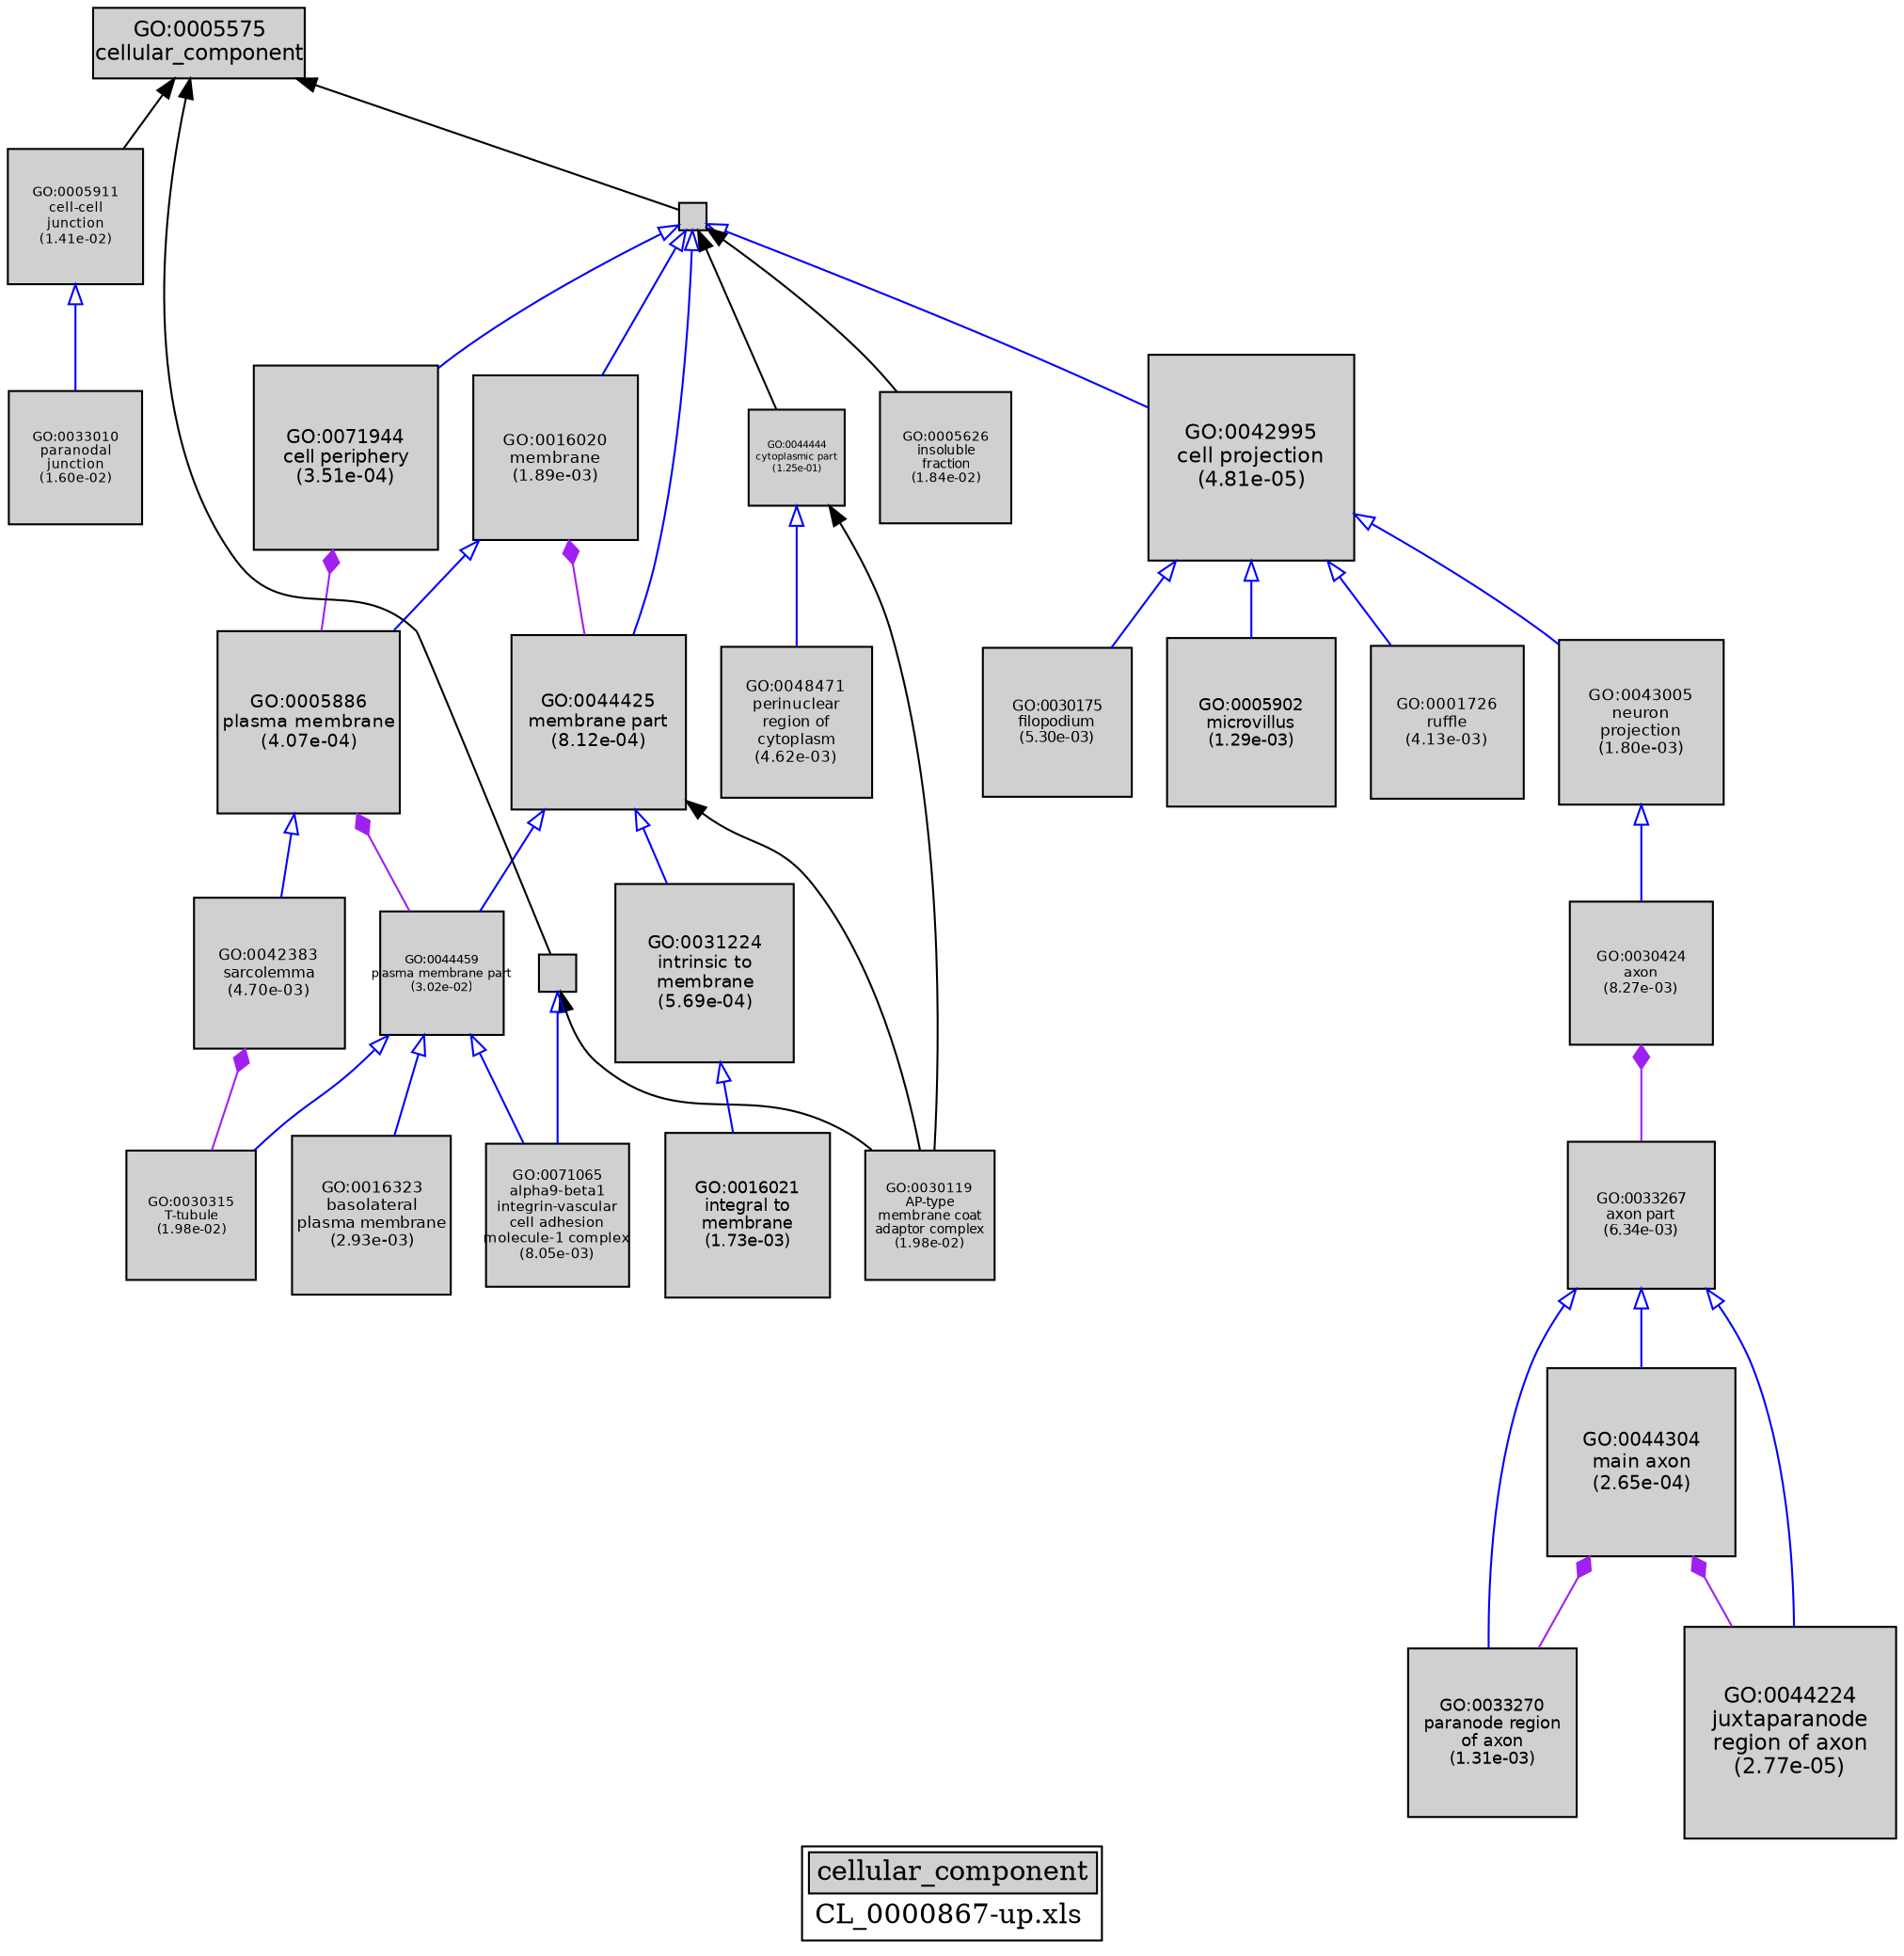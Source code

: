 digraph "cellular_component" {
graph [ bgcolor = "#FFFFFF", label = <<TABLE COLOR="black" BGCOLOR="white"><TR><TD COLSPAN="2" BGCOLOR="#D0D0D0"><FONT COLOR="black">cellular_component</FONT></TD></TR><TR><TD BORDER="0">CL_0000867-up.xls</TD></TR></TABLE>> ];
node [ fontname = "Helvetica" ];

subgraph "nodes" {

node [ style = "filled", fixedsize = "true", width = 1, shape = "box", fontsize = 9, fillcolor = "#D0D0D0", fontcolor = "black", color = "black" ];

"GO:0043005" [ URL = "#GO:0043005", label = <<TABLE BORDER="0"><TR><TD>GO:0043005<BR/>neuron<BR/>projection<BR/>(1.80e-03)</TD></TR></TABLE>>, width = 1.16592427443, shape = "box", fontsize = 8.3946547759, height = 1.16592427443 ];
"GO:0016020" [ URL = "#GO:0016020", label = <<TABLE BORDER="0"><TR><TD>GO:0016020<BR/>membrane<BR/>(1.89e-03)</TD></TR></TABLE>>, width = 1.16144687054, shape = "box", fontsize = 8.3624174679, height = 1.16144687054 ];
"GO:0042995" [ URL = "#GO:0042995", label = <<TABLE BORDER="0"><TR><TD>GO:0042995<BR/>cell projection<BR/>(4.81e-05)</TD></TR></TABLE>>, width = 1.46010792005, shape = "box", fontsize = 10.5127770244, height = 1.46010792005 ];
"GO:0033267" [ URL = "#GO:0033267", label = <<TABLE BORDER="0"><TR><TD>GO:0033267<BR/>axon part<BR/>(6.34e-03)</TD></TR></TABLE>>, width = 1.04405560388, shape = "box", fontsize = 7.51720034795, height = 1.04405560388 ];
"GO:0044459" [ URL = "#GO:0044459", label = <<TABLE BORDER="0"><TR><TD>GO:0044459<BR/>plasma membrane part<BR/>(3.02e-02)</TD></TR></TABLE>>, width = 0.870145838936, shape = "box", fontsize = 6.26505004034, height = 0.870145838936 ];
"GO:0016021" [ URL = "#GO:0016021", label = <<TABLE BORDER="0"><TR><TD>GO:0016021<BR/>integral to<BR/>membrane<BR/>(1.73e-03)</TD></TR></TABLE>>, width = 1.16956699806, shape = "box", fontsize = 8.42088238601, height = 1.16956699806 ];
"GO:0044444" [ URL = "#GO:0044444", label = <<TABLE BORDER="0"><TR><TD>GO:0044444<BR/>cytoplasmic part<BR/>(1.25e-01)</TD></TR></TABLE>>, width = 0.674146826825, shape = "box", fontsize = 5.0, height = 0.674146826825 ];
"GO:0030315" [ URL = "#GO:0030315", label = <<TABLE BORDER="0"><TR><TD>GO:0030315<BR/>T-tubule<BR/>(1.98e-02)</TD></TR></TABLE>>, width = 0.920537473089, shape = "box", fontsize = 6.62786980624, height = 0.920537473089 ];
"GO:0042383" [ URL = "#GO:0042383", label = <<TABLE BORDER="0"><TR><TD>GO:0042383<BR/>sarcolemma<BR/>(4.70e-03)</TD></TR></TABLE>>, width = 1.07427114578, shape = "box", fontsize = 7.73475224963, height = 1.07427114578 ];
"GO:0044425" [ URL = "#GO:0044425", label = <<TABLE BORDER="0"><TR><TD>GO:0044425<BR/>membrane part<BR/>(8.12e-04)</TD></TR></TABLE>>, width = 1.23644547238, shape = "box", fontsize = 8.90240740113, height = 1.23644547238 ];
"GO:0005626" [ URL = "#GO:0005626", label = <<TABLE BORDER="0"><TR><TD>GO:0005626<BR/>insoluble<BR/>fraction<BR/>(1.84e-02)</TD></TR></TABLE>>, width = 0.92887637479, shape = "box", fontsize = 6.68790989849, height = 0.92887637479 ];
"GO:0005902" [ URL = "#GO:0005902", label = <<TABLE BORDER="0"><TR><TD>GO:0005902<BR/>microvillus<BR/>(1.29e-03)</TD></TR></TABLE>>, width = 1.19560036352, shape = "box", fontsize = 8.60832261735, height = 1.19560036352 ];
"GO:0001726" [ URL = "#GO:0001726", label = <<TABLE BORDER="0"><TR><TD>GO:0001726<BR/>ruffle<BR/>(4.13e-03)</TD></TR></TABLE>>, width = 1.08708399025, shape = "box", fontsize = 7.8270047298, height = 1.08708399025 ];
"GO:0030119" [ URL = "#GO:0030119", label = <<TABLE BORDER="0"><TR><TD>GO:0030119<BR/>AP-type<BR/>membrane coat<BR/>adaptor complex<BR/>(1.98e-02)</TD></TR></TABLE>>, width = 0.920537473089, shape = "box", fontsize = 6.62786980624, height = 0.920537473089 ];
"GO:0071065" [ URL = "#GO:0071065", label = <<TABLE BORDER="0"><TR><TD>GO:0071065<BR/>alpha9-beta1<BR/>integrin-vascular<BR/>cell adhesion<BR/>molecule-1 complex<BR/>(8.05e-03)</TD></TR></TABLE>>, width = 1.01945880913, shape = "box", fontsize = 7.34010342576, height = 1.01945880913 ];
"GO:0005886" [ URL = "#GO:0005886", label = <<TABLE BORDER="0"><TR><TD>GO:0005886<BR/>plasma membrane<BR/>(4.07e-04)</TD></TR></TABLE>>, width = 1.2946871225, shape = "box", fontsize = 9.32174728199, height = 1.2946871225 ];
"GO:0030424" [ URL = "#GO:0030424", label = <<TABLE BORDER="0"><TR><TD>GO:0030424<BR/>axon<BR/>(8.27e-03)</TD></TR></TABLE>>, width = 1.01657140594, shape = "box", fontsize = 7.3193141228, height = 1.01657140594 ];
"GO:0030175" [ URL = "#GO:0030175", label = <<TABLE BORDER="0"><TR><TD>GO:0030175<BR/>filopodium<BR/>(5.30e-03)</TD></TR></TABLE>>, width = 1.06228372325, shape = "box", fontsize = 7.64844280741, height = 1.06228372325 ];
"GO:0033270" [ URL = "#GO:0033270", label = <<TABLE BORDER="0"><TR><TD>GO:0033270<BR/>paranode region<BR/>of axon<BR/>(1.31e-03)</TD></TR></TABLE>>, width = 1.19418476907, shape = "box", fontsize = 8.59813033734, height = 1.19418476907 ];
"GO:0033010" [ URL = "#GO:0033010", label = <<TABLE BORDER="0"><TR><TD>GO:0033010<BR/>paranodal<BR/>junction<BR/>(1.60e-02)</TD></TR></TABLE>>, width = 0.94456775212, shape = "box", fontsize = 6.80088781527, height = 0.94456775212 ];
"GO:0071944" [ URL = "#GO:0071944", label = <<TABLE BORDER="0"><TR><TD>GO:0071944<BR/>cell periphery<BR/>(3.51e-04)</TD></TR></TABLE>>, width = 1.30689236845, shape = "box", fontsize = 9.40962505285, height = 1.30689236845 ];
"GO:0048471" [ URL = "#GO:0048471", label = <<TABLE BORDER="0"><TR><TD>GO:0048471<BR/>perinuclear<BR/>region of<BR/>cytoplasm<BR/>(4.62e-03)</TD></TR></TABLE>>, width = 1.07606280543, shape = "box", fontsize = 7.74765219908, height = 1.07606280543 ];
"GO:0016323" [ URL = "#GO:0016323", label = <<TABLE BORDER="0"><TR><TD>GO:0016323<BR/>basolateral<BR/>plasma membrane<BR/>(2.93e-03)</TD></TR></TABLE>>, width = 1.12027028313, shape = "box", fontsize = 8.06594603852, height = 1.12027028313 ];
"GO:0043234" [ URL = "#GO:0043234", label = "", width = 0.267251572599, shape = "box", height = 0.267251572599 ];
"GO:0005575" [ URL = "#GO:0005575", label = <<TABLE BORDER="0"><TR><TD>GO:0005575<BR/>cellular_component</TD></TR></TABLE>>, width = 1.5, shape = "box", fontsize = 10.8 ];
"GO:0005911" [ URL = "#GO:0005911", label = <<TABLE BORDER="0"><TR><TD>GO:0005911<BR/>cell-cell<BR/>junction<BR/>(1.41e-02)</TD></TR></TABLE>>, width = 0.959037835923, shape = "box", fontsize = 6.90507241864, height = 0.959037835923 ];
"GO:0044224" [ URL = "#GO:0044224", label = <<TABLE BORDER="0"><TR><TD>GO:0044224<BR/>juxtaparanode<BR/>region of axon<BR/>(2.77e-05)</TD></TR></TABLE>>, width = 1.5, shape = "box", fontsize = 10.8, height = 1.5 ];
"GO:0044304" [ URL = "#GO:0044304", label = <<TABLE BORDER="0"><TR><TD>GO:0044304<BR/>main axon<BR/>(2.65e-04)</TD></TR></TABLE>>, width = 1.32971781006, shape = "box", fontsize = 9.57396823246, height = 1.32971781006 ];
"GO:0031224" [ URL = "#GO:0031224", label = <<TABLE BORDER="0"><TR><TD>GO:0031224<BR/>intrinsic to<BR/>membrane<BR/>(5.69e-04)</TD></TR></TABLE>>, width = 1.26675420067, shape = "box", fontsize = 9.1206302448, height = 1.26675420067 ];
"GO:0044464" [ URL = "#GO:0044464", label = "", width = 0.195324683341, shape = "box", height = 0.195324683341 ];
}
subgraph "edges" {


edge [ dir = "back", weight = 1 ];
subgraph "regulates" {


edge [ color = "cyan", arrowtail = "none" ];
subgraph "positive" {


edge [ color = "green", arrowtail = "vee" ];
}
subgraph "negative" {


edge [ color = "red", arrowtail = "tee" ];
}
}
subgraph "part_of" {


edge [ color = "purple", arrowtail = "diamond", weight = 2.5 ];
"GO:0044304" -> "GO:0044224";
"GO:0030424" -> "GO:0033267";
"GO:0071944" -> "GO:0005886";
"GO:0005886" -> "GO:0044459";
"GO:0042383" -> "GO:0030315";
"GO:0016020" -> "GO:0044425";
"GO:0044304" -> "GO:0033270";
}
subgraph "is_a" {


edge [ color = "blue", arrowtail = "empty", weight = 5.0 ];
"GO:0044464" -> "GO:0016020";
"GO:0031224" -> "GO:0016021";
"GO:0033267" -> "GO:0044304";
"GO:0044464" -> "GO:0044425";
"GO:0043005" -> "GO:0030424";
"GO:0044459" -> "GO:0071065";
"GO:0042995" -> "GO:0005902";
"GO:0043234" -> "GO:0071065";
"GO:0044459" -> "GO:0016323";
"GO:0042995" -> "GO:0001726";
"GO:0042995" -> "GO:0043005";
"GO:0016020" -> "GO:0005886";
"GO:0044459" -> "GO:0030315";
"GO:0044444" -> "GO:0048471";
"GO:0044425" -> "GO:0031224";
"GO:0044425" -> "GO:0044459";
"GO:0044464" -> "GO:0042995";
"GO:0042995" -> "GO:0030175";
"GO:0033267" -> "GO:0033270";
"GO:0005886" -> "GO:0042383";
"GO:0033267" -> "GO:0044224";
"GO:0005911" -> "GO:0033010";
"GO:0044464" -> "GO:0071944";
}
"GO:0005575" -> "GO:0044464";
"GO:0044464" -> "GO:0044444";
"GO:0005575" -> "GO:0043234";
"GO:0044444" -> "GO:0030119";
"GO:0044425" -> "GO:0030119";
"GO:0043234" -> "GO:0030119";
"GO:0044464" -> "GO:0005626";
"GO:0005575" -> "GO:0005911";
}
}

